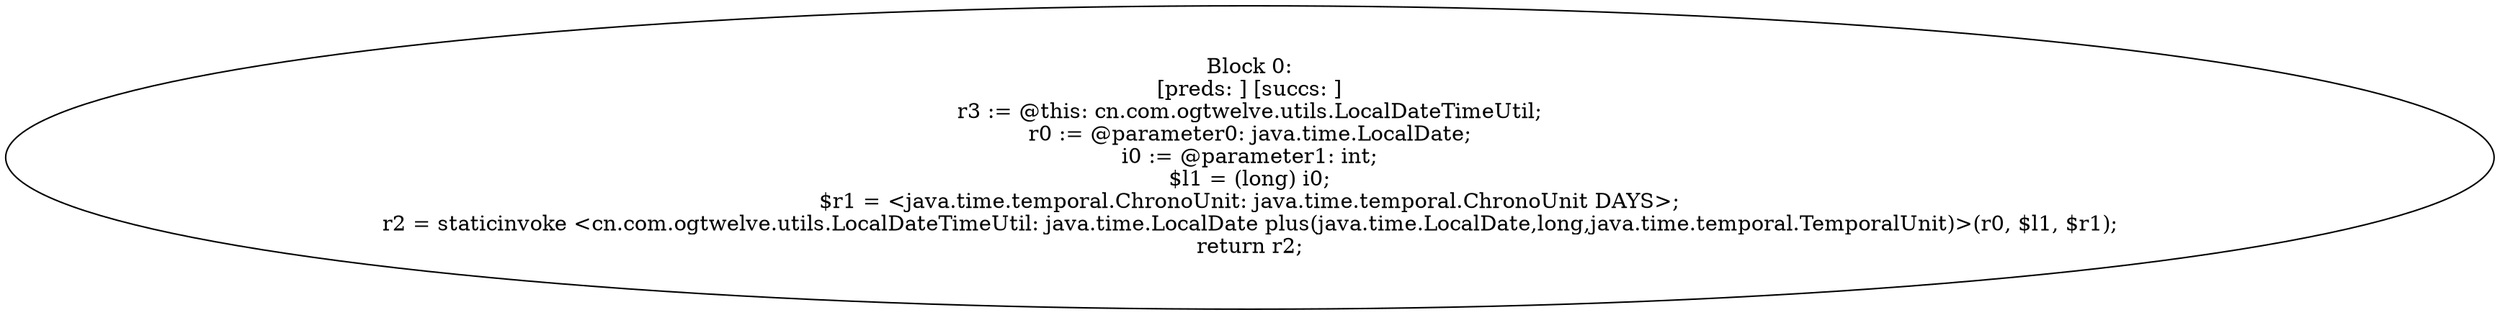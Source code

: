 digraph "unitGraph" {
    "Block 0:
[preds: ] [succs: ]
r3 := @this: cn.com.ogtwelve.utils.LocalDateTimeUtil;
r0 := @parameter0: java.time.LocalDate;
i0 := @parameter1: int;
$l1 = (long) i0;
$r1 = <java.time.temporal.ChronoUnit: java.time.temporal.ChronoUnit DAYS>;
r2 = staticinvoke <cn.com.ogtwelve.utils.LocalDateTimeUtil: java.time.LocalDate plus(java.time.LocalDate,long,java.time.temporal.TemporalUnit)>(r0, $l1, $r1);
return r2;
"
}
